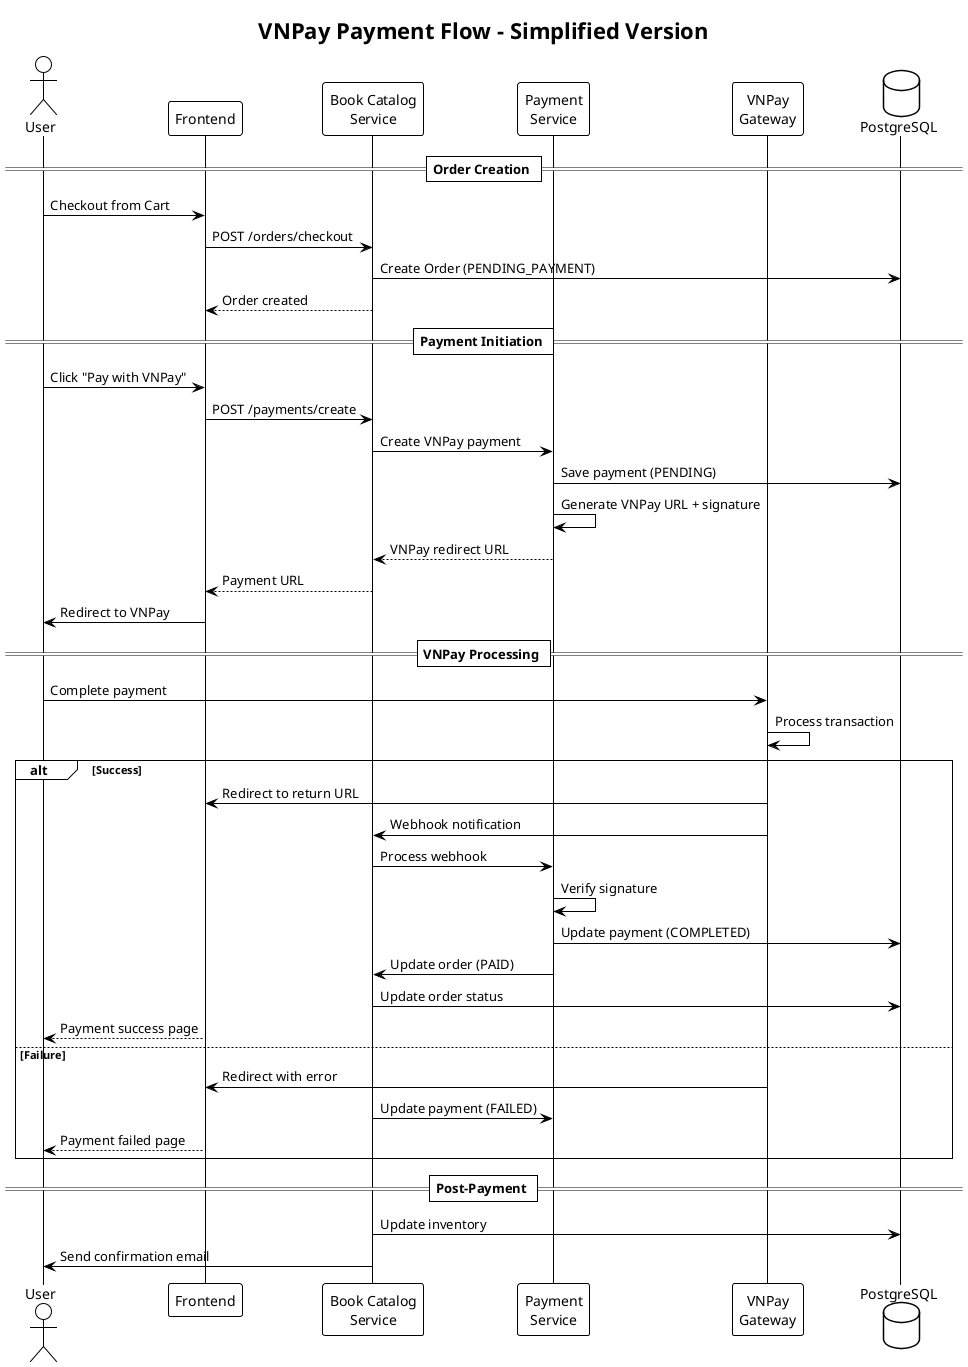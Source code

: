 @startuml Simplified VNPay Payment Flow
!theme plain
title VNPay Payment Flow - Simplified Version

actor User as U
participant Frontend as FE
participant "Book Catalog\nService" as BCS
participant "Payment\nService" as PS
participant "VNPay\nGateway" as VNP
database "PostgreSQL" as DB

== Order Creation ==
U -> FE: Checkout from Cart
FE -> BCS: POST /orders/checkout
BCS -> DB: Create Order (PENDING_PAYMENT)
BCS --> FE: Order created

== Payment Initiation ==
U -> FE: Click "Pay with VNPay"
FE -> BCS: POST /payments/create
BCS -> PS: Create VNPay payment
PS -> DB: Save payment (PENDING)
PS -> PS: Generate VNPay URL + signature
PS --> BCS: VNPay redirect URL
BCS --> FE: Payment URL
FE -> U: Redirect to VNPay

== VNPay Processing ==
U -> VNP: Complete payment
VNP -> VNP: Process transaction

alt Success
    VNP -> FE: Redirect to return URL
    VNP -> BCS: Webhook notification
    BCS -> PS: Process webhook
    PS -> PS: Verify signature
    PS -> DB: Update payment (COMPLETED)
    PS -> BCS: Update order (PAID)
    BCS -> DB: Update order status
    FE --> U: Payment success page
else Failure
    VNP -> FE: Redirect with error
    BCS -> PS: Update payment (FAILED)
    FE --> U: Payment failed page
end

== Post-Payment ==
BCS -> DB: Update inventory
BCS -> U: Send confirmation email

@enduml